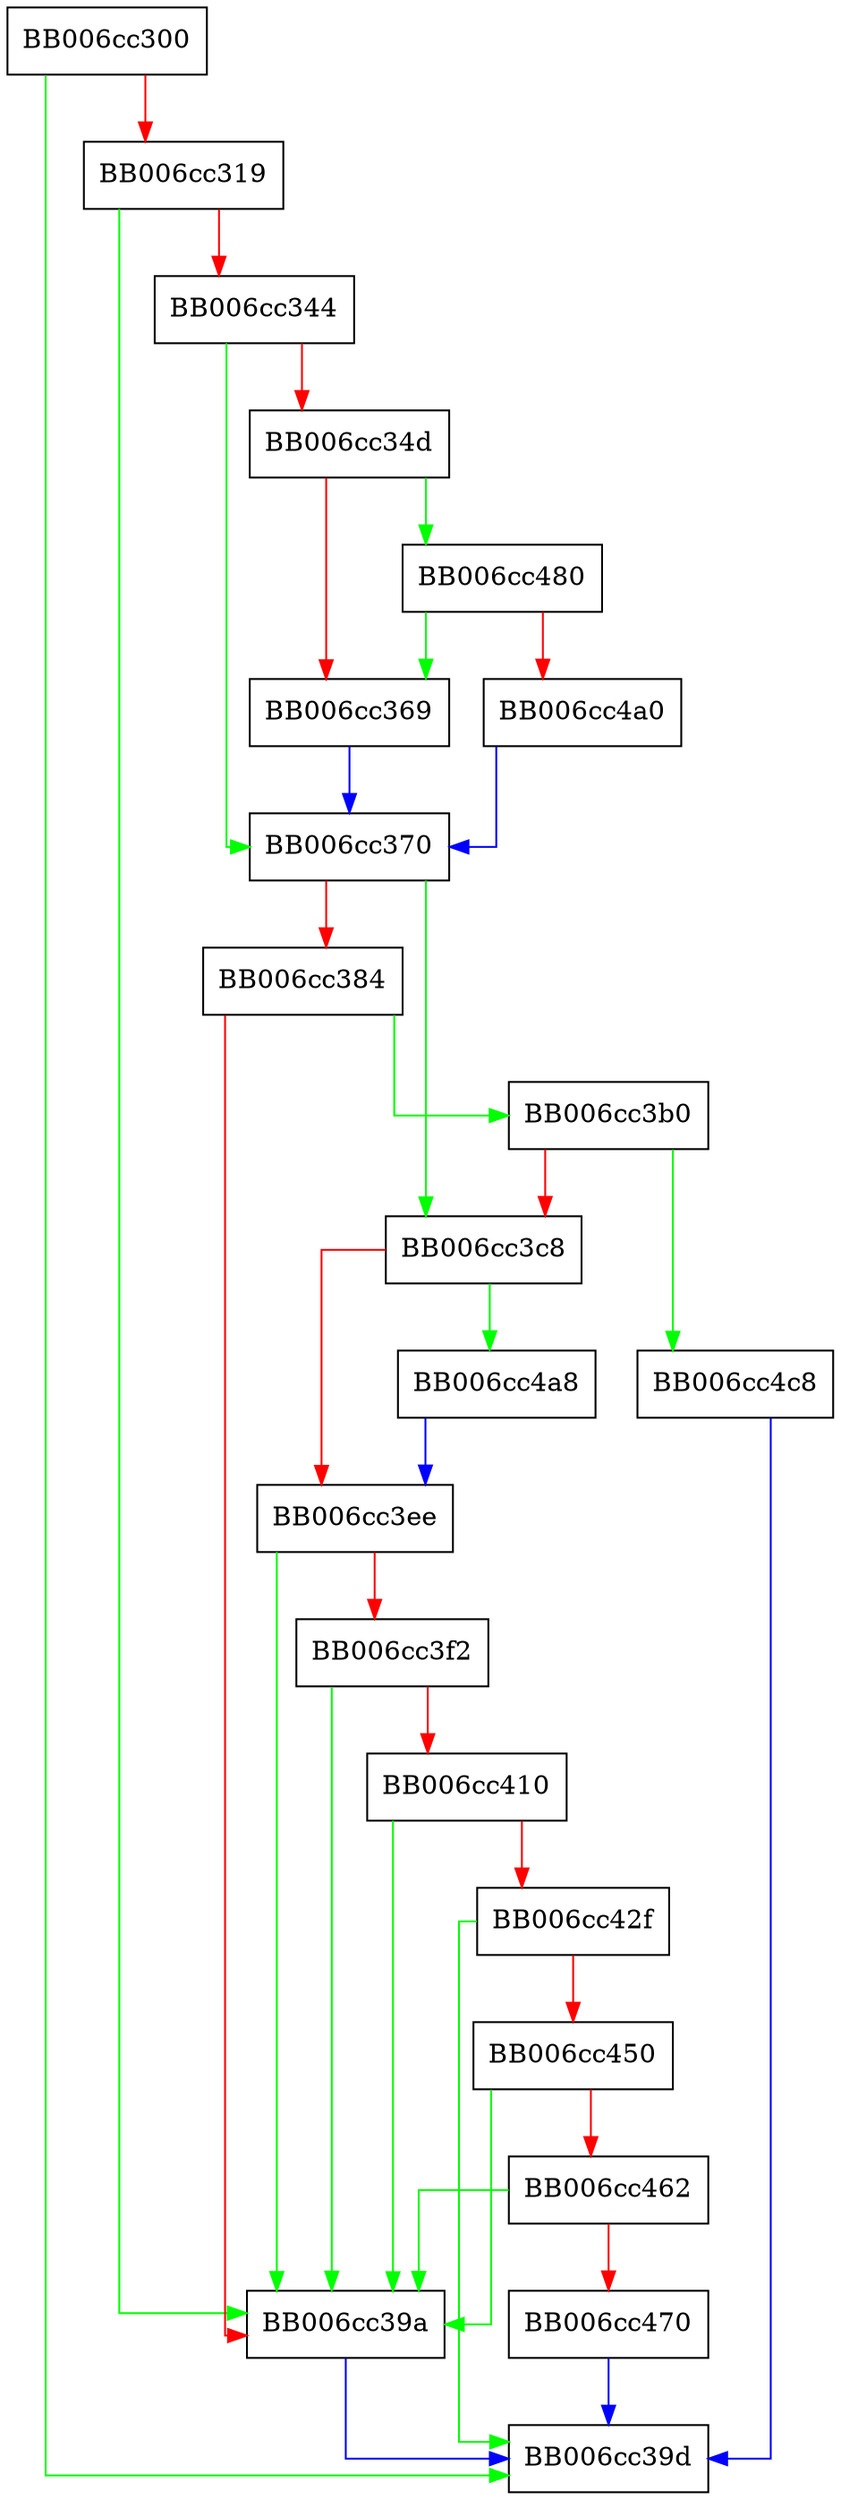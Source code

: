 digraph sskdf_set_ctx_params {
  node [shape="box"];
  graph [splines=ortho];
  BB006cc300 -> BB006cc39d [color="green"];
  BB006cc300 -> BB006cc319 [color="red"];
  BB006cc319 -> BB006cc39a [color="green"];
  BB006cc319 -> BB006cc344 [color="red"];
  BB006cc344 -> BB006cc370 [color="green"];
  BB006cc344 -> BB006cc34d [color="red"];
  BB006cc34d -> BB006cc480 [color="green"];
  BB006cc34d -> BB006cc369 [color="red"];
  BB006cc369 -> BB006cc370 [color="blue"];
  BB006cc370 -> BB006cc3c8 [color="green"];
  BB006cc370 -> BB006cc384 [color="red"];
  BB006cc384 -> BB006cc3b0 [color="green"];
  BB006cc384 -> BB006cc39a [color="red"];
  BB006cc39a -> BB006cc39d [color="blue"];
  BB006cc3b0 -> BB006cc4c8 [color="green"];
  BB006cc3b0 -> BB006cc3c8 [color="red"];
  BB006cc3c8 -> BB006cc4a8 [color="green"];
  BB006cc3c8 -> BB006cc3ee [color="red"];
  BB006cc3ee -> BB006cc39a [color="green"];
  BB006cc3ee -> BB006cc3f2 [color="red"];
  BB006cc3f2 -> BB006cc39a [color="green"];
  BB006cc3f2 -> BB006cc410 [color="red"];
  BB006cc410 -> BB006cc39a [color="green"];
  BB006cc410 -> BB006cc42f [color="red"];
  BB006cc42f -> BB006cc39d [color="green"];
  BB006cc42f -> BB006cc450 [color="red"];
  BB006cc450 -> BB006cc39a [color="green"];
  BB006cc450 -> BB006cc462 [color="red"];
  BB006cc462 -> BB006cc39a [color="green"];
  BB006cc462 -> BB006cc470 [color="red"];
  BB006cc470 -> BB006cc39d [color="blue"];
  BB006cc480 -> BB006cc369 [color="green"];
  BB006cc480 -> BB006cc4a0 [color="red"];
  BB006cc4a0 -> BB006cc370 [color="blue"];
  BB006cc4a8 -> BB006cc3ee [color="blue"];
  BB006cc4c8 -> BB006cc39d [color="blue"];
}
